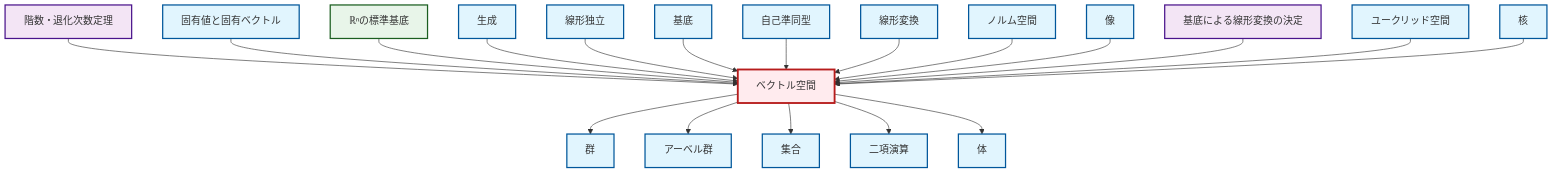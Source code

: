 graph TD
    classDef definition fill:#e1f5fe,stroke:#01579b,stroke-width:2px
    classDef theorem fill:#f3e5f5,stroke:#4a148c,stroke-width:2px
    classDef axiom fill:#fff3e0,stroke:#e65100,stroke-width:2px
    classDef example fill:#e8f5e9,stroke:#1b5e20,stroke-width:2px
    classDef current fill:#ffebee,stroke:#b71c1c,stroke-width:3px
    thm-rank-nullity["階数・退化次数定理"]:::theorem
    def-group["群"]:::definition
    def-span["生成"]:::definition
    def-binary-operation["二項演算"]:::definition
    def-kernel["核"]:::definition
    ex-standard-basis-rn["ℝⁿの標準基底"]:::example
    def-linear-independence["線形独立"]:::definition
    def-vector-space["ベクトル空間"]:::definition
    def-abelian-group["アーベル群"]:::definition
    def-field["体"]:::definition
    def-eigenvalue-eigenvector["固有値と固有ベクトル"]:::definition
    thm-linear-transformation-basis["基底による線形変換の決定"]:::theorem
    def-basis["基底"]:::definition
    def-image["像"]:::definition
    def-normed-vector-space["ノルム空間"]:::definition
    def-endomorphism["自己準同型"]:::definition
    def-linear-transformation["線形変換"]:::definition
    def-set["集合"]:::definition
    def-euclidean-space["ユークリッド空間"]:::definition
    thm-rank-nullity --> def-vector-space
    def-eigenvalue-eigenvector --> def-vector-space
    ex-standard-basis-rn --> def-vector-space
    def-span --> def-vector-space
    def-linear-independence --> def-vector-space
    def-basis --> def-vector-space
    def-endomorphism --> def-vector-space
    def-linear-transformation --> def-vector-space
    def-normed-vector-space --> def-vector-space
    def-vector-space --> def-group
    def-image --> def-vector-space
    def-vector-space --> def-abelian-group
    thm-linear-transformation-basis --> def-vector-space
    def-euclidean-space --> def-vector-space
    def-vector-space --> def-set
    def-kernel --> def-vector-space
    def-vector-space --> def-binary-operation
    def-vector-space --> def-field
    class def-vector-space current